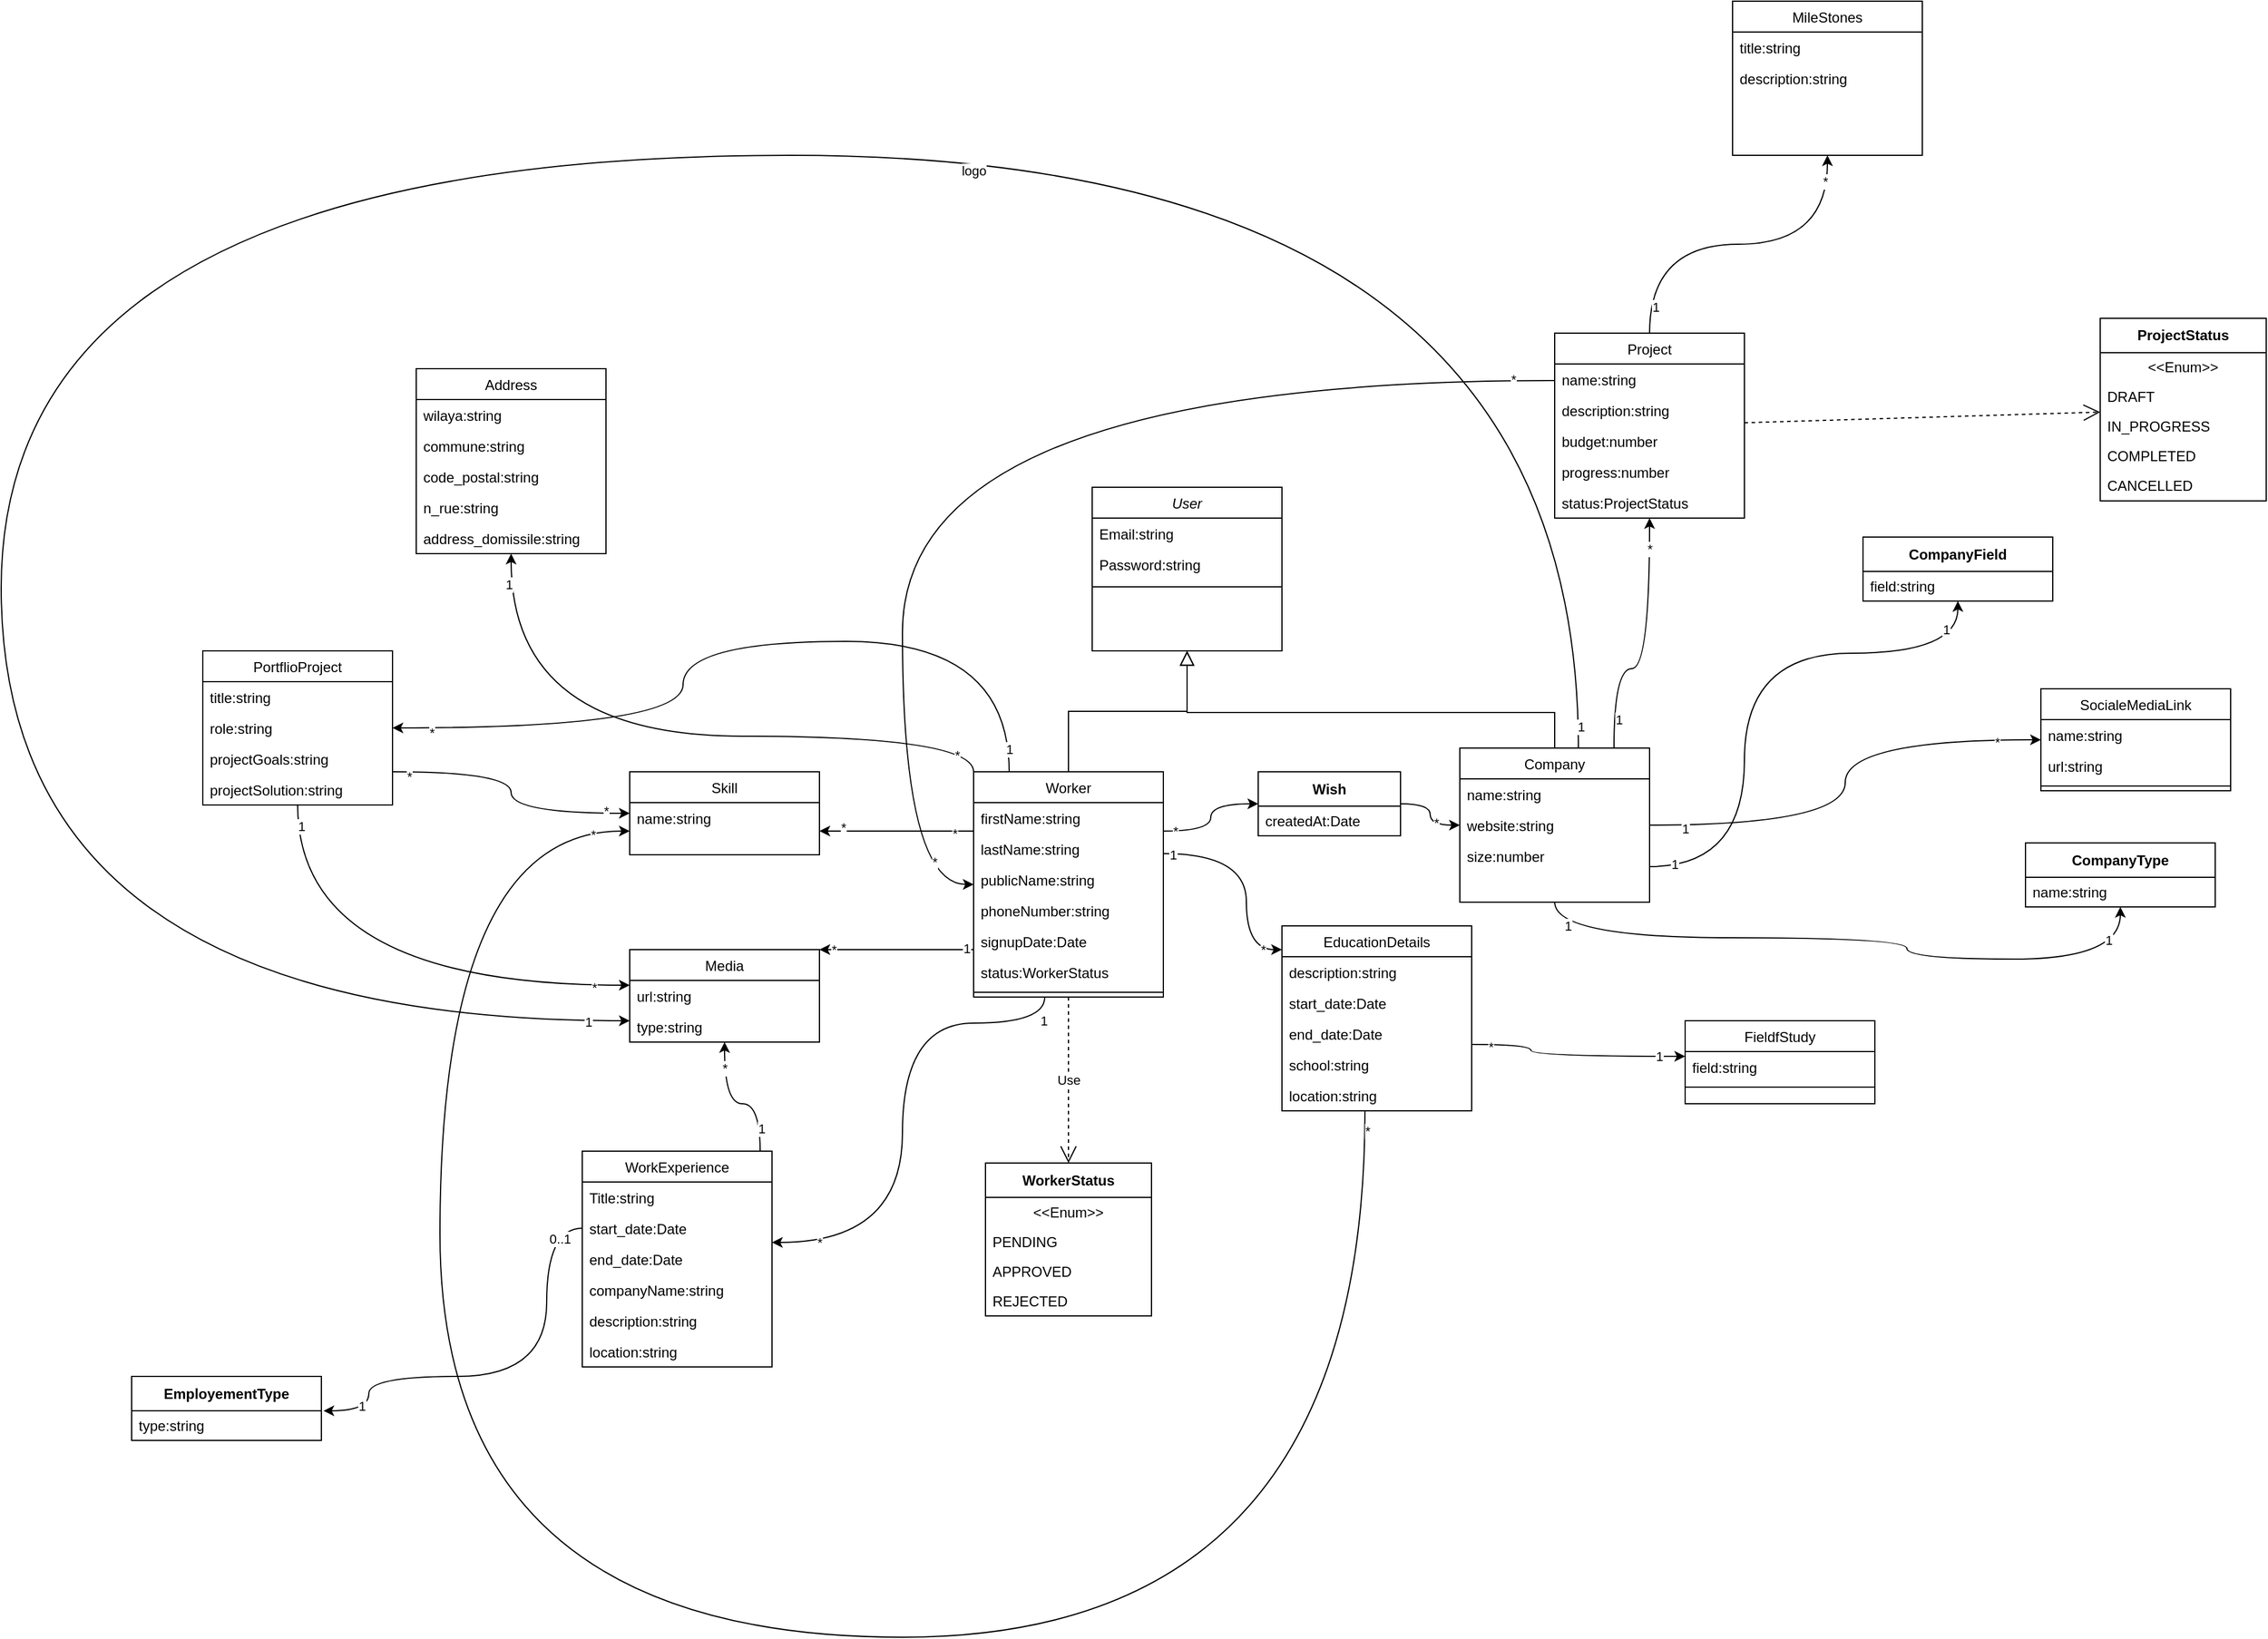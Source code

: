 <mxfile version="21.0.6" type="github">
  <diagram id="C5RBs43oDa-KdzZeNtuy" name="Page-1">
    <mxGraphModel dx="2261" dy="1870" grid="1" gridSize="10" guides="1" tooltips="1" connect="1" arrows="1" fold="1" page="1" pageScale="1" pageWidth="827" pageHeight="1169" math="0" shadow="0">
      <root>
        <mxCell id="WIyWlLk6GJQsqaUBKTNV-0" />
        <mxCell id="WIyWlLk6GJQsqaUBKTNV-1" parent="WIyWlLk6GJQsqaUBKTNV-0" />
        <mxCell id="zkfFHV4jXpPFQw0GAbJ--0" value="User" style="swimlane;fontStyle=2;align=center;verticalAlign=top;childLayout=stackLayout;horizontal=1;startSize=26;horizontalStack=0;resizeParent=1;resizeLast=0;collapsible=1;marginBottom=0;rounded=0;shadow=0;strokeWidth=1;" parent="WIyWlLk6GJQsqaUBKTNV-1" vertex="1">
          <mxGeometry x="220" y="120" width="160" height="138" as="geometry">
            <mxRectangle x="230" y="140" width="160" height="26" as="alternateBounds" />
          </mxGeometry>
        </mxCell>
        <mxCell id="zkfFHV4jXpPFQw0GAbJ--1" value="Email:string" style="text;align=left;verticalAlign=top;spacingLeft=4;spacingRight=4;overflow=hidden;rotatable=0;points=[[0,0.5],[1,0.5]];portConstraint=eastwest;" parent="zkfFHV4jXpPFQw0GAbJ--0" vertex="1">
          <mxGeometry y="26" width="160" height="26" as="geometry" />
        </mxCell>
        <mxCell id="zkfFHV4jXpPFQw0GAbJ--2" value="Password:string" style="text;align=left;verticalAlign=top;spacingLeft=4;spacingRight=4;overflow=hidden;rotatable=0;points=[[0,0.5],[1,0.5]];portConstraint=eastwest;rounded=0;shadow=0;html=0;" parent="zkfFHV4jXpPFQw0GAbJ--0" vertex="1">
          <mxGeometry y="52" width="160" height="28" as="geometry" />
        </mxCell>
        <mxCell id="zkfFHV4jXpPFQw0GAbJ--4" value="" style="line;html=1;strokeWidth=1;align=left;verticalAlign=middle;spacingTop=-1;spacingLeft=3;spacingRight=3;rotatable=0;labelPosition=right;points=[];portConstraint=eastwest;" parent="zkfFHV4jXpPFQw0GAbJ--0" vertex="1">
          <mxGeometry y="80" width="160" height="8" as="geometry" />
        </mxCell>
        <mxCell id="mFvIl6yQEKOknpsYrwRo-8" value="" style="edgeStyle=orthogonalEdgeStyle;rounded=0;orthogonalLoop=1;jettySize=auto;html=1;curved=1;" parent="WIyWlLk6GJQsqaUBKTNV-1" source="zkfFHV4jXpPFQw0GAbJ--6" target="mFvIl6yQEKOknpsYrwRo-10" edge="1">
          <mxGeometry relative="1" as="geometry">
            <mxPoint x="20" y="429" as="targetPoint" />
            <Array as="points">
              <mxPoint x="150" y="550" />
            </Array>
          </mxGeometry>
        </mxCell>
        <mxCell id="mFvIl6yQEKOknpsYrwRo-17" value="*" style="edgeLabel;html=1;align=center;verticalAlign=middle;resizable=0;points=[];" parent="mFvIl6yQEKOknpsYrwRo-8" vertex="1" connectable="0">
          <mxGeometry x="0.817" relative="1" as="geometry">
            <mxPoint as="offset" />
          </mxGeometry>
        </mxCell>
        <mxCell id="mFvIl6yQEKOknpsYrwRo-18" value="1" style="edgeLabel;html=1;align=center;verticalAlign=middle;resizable=0;points=[];" parent="mFvIl6yQEKOknpsYrwRo-8" vertex="1" connectable="0">
          <mxGeometry x="-0.911" y="-1" relative="1" as="geometry">
            <mxPoint as="offset" />
          </mxGeometry>
        </mxCell>
        <mxCell id="mFvIl6yQEKOknpsYrwRo-110" value="" style="edgeStyle=orthogonalEdgeStyle;rounded=0;orthogonalLoop=1;jettySize=auto;html=1;curved=1;" parent="WIyWlLk6GJQsqaUBKTNV-1" source="zkfFHV4jXpPFQw0GAbJ--6" target="mFvIl6yQEKOknpsYrwRo-88" edge="1">
          <mxGeometry relative="1" as="geometry">
            <mxPoint x="20" y="429.0" as="targetPoint" />
            <Array as="points">
              <mxPoint x="150" y="250" />
              <mxPoint x="-125" y="250" />
              <mxPoint x="-125" y="323" />
            </Array>
          </mxGeometry>
        </mxCell>
        <mxCell id="mFvIl6yQEKOknpsYrwRo-111" value="*" style="edgeLabel;html=1;align=center;verticalAlign=middle;resizable=0;points=[];" parent="mFvIl6yQEKOknpsYrwRo-110" vertex="1" connectable="0">
          <mxGeometry x="0.908" y="4" relative="1" as="geometry">
            <mxPoint as="offset" />
          </mxGeometry>
        </mxCell>
        <mxCell id="mFvIl6yQEKOknpsYrwRo-112" value="1" style="edgeLabel;html=1;align=center;verticalAlign=middle;resizable=0;points=[];" parent="mFvIl6yQEKOknpsYrwRo-110" vertex="1" connectable="0">
          <mxGeometry x="-0.946" relative="1" as="geometry">
            <mxPoint as="offset" />
          </mxGeometry>
        </mxCell>
        <mxCell id="mFvIl6yQEKOknpsYrwRo-204" style="edgeStyle=orthogonalEdgeStyle;rounded=0;orthogonalLoop=1;jettySize=auto;html=1;curved=1;" parent="WIyWlLk6GJQsqaUBKTNV-1" source="zkfFHV4jXpPFQw0GAbJ--6" target="mFvIl6yQEKOknpsYrwRo-202" edge="1">
          <mxGeometry relative="1" as="geometry">
            <Array as="points">
              <mxPoint x="320" y="410" />
              <mxPoint x="320" y="387" />
            </Array>
          </mxGeometry>
        </mxCell>
        <mxCell id="mFvIl6yQEKOknpsYrwRo-206" value="*" style="edgeLabel;html=1;align=center;verticalAlign=middle;resizable=0;points=[];" parent="mFvIl6yQEKOknpsYrwRo-204" vertex="1" connectable="0">
          <mxGeometry x="-0.812" relative="1" as="geometry">
            <mxPoint as="offset" />
          </mxGeometry>
        </mxCell>
        <mxCell id="zkfFHV4jXpPFQw0GAbJ--6" value="Worker" style="swimlane;fontStyle=0;align=center;verticalAlign=top;childLayout=stackLayout;horizontal=1;startSize=26;horizontalStack=0;resizeParent=1;resizeLast=0;collapsible=1;marginBottom=0;rounded=0;shadow=0;strokeWidth=1;" parent="WIyWlLk6GJQsqaUBKTNV-1" vertex="1">
          <mxGeometry x="120" y="360" width="160" height="190" as="geometry">
            <mxRectangle x="130" y="380" width="160" height="26" as="alternateBounds" />
          </mxGeometry>
        </mxCell>
        <mxCell id="zkfFHV4jXpPFQw0GAbJ--7" value="firstName:string" style="text;align=left;verticalAlign=top;spacingLeft=4;spacingRight=4;overflow=hidden;rotatable=0;points=[[0,0.5],[1,0.5]];portConstraint=eastwest;" parent="zkfFHV4jXpPFQw0GAbJ--6" vertex="1">
          <mxGeometry y="26" width="160" height="26" as="geometry" />
        </mxCell>
        <mxCell id="zkfFHV4jXpPFQw0GAbJ--8" value="lastName:string" style="text;align=left;verticalAlign=top;spacingLeft=4;spacingRight=4;overflow=hidden;rotatable=0;points=[[0,0.5],[1,0.5]];portConstraint=eastwest;rounded=0;shadow=0;html=0;" parent="zkfFHV4jXpPFQw0GAbJ--6" vertex="1">
          <mxGeometry y="52" width="160" height="26" as="geometry" />
        </mxCell>
        <mxCell id="mFvIl6yQEKOknpsYrwRo-148" value="publicName:string" style="text;align=left;verticalAlign=top;spacingLeft=4;spacingRight=4;overflow=hidden;rotatable=0;points=[[0,0.5],[1,0.5]];portConstraint=eastwest;rounded=0;shadow=0;html=0;" parent="zkfFHV4jXpPFQw0GAbJ--6" vertex="1">
          <mxGeometry y="78" width="160" height="26" as="geometry" />
        </mxCell>
        <mxCell id="mFvIl6yQEKOknpsYrwRo-147" value="phoneNumber:string" style="text;align=left;verticalAlign=top;spacingLeft=4;spacingRight=4;overflow=hidden;rotatable=0;points=[[0,0.5],[1,0.5]];portConstraint=eastwest;rounded=0;shadow=0;html=0;" parent="zkfFHV4jXpPFQw0GAbJ--6" vertex="1">
          <mxGeometry y="104" width="160" height="26" as="geometry" />
        </mxCell>
        <mxCell id="mFvIl6yQEKOknpsYrwRo-87" value="signupDate:Date" style="text;align=left;verticalAlign=top;spacingLeft=4;spacingRight=4;overflow=hidden;rotatable=0;points=[[0,0.5],[1,0.5]];portConstraint=eastwest;rounded=0;shadow=0;html=0;" parent="zkfFHV4jXpPFQw0GAbJ--6" vertex="1">
          <mxGeometry y="130" width="160" height="26" as="geometry" />
        </mxCell>
        <mxCell id="mFvIl6yQEKOknpsYrwRo-19" value="status:WorkerStatus" style="text;align=left;verticalAlign=top;spacingLeft=4;spacingRight=4;overflow=hidden;rotatable=0;points=[[0,0.5],[1,0.5]];portConstraint=eastwest;rounded=0;shadow=0;html=0;" parent="zkfFHV4jXpPFQw0GAbJ--6" vertex="1">
          <mxGeometry y="156" width="160" height="26" as="geometry" />
        </mxCell>
        <mxCell id="zkfFHV4jXpPFQw0GAbJ--9" value="" style="line;html=1;strokeWidth=1;align=left;verticalAlign=middle;spacingTop=-1;spacingLeft=3;spacingRight=3;rotatable=0;labelPosition=right;points=[];portConstraint=eastwest;" parent="zkfFHV4jXpPFQw0GAbJ--6" vertex="1">
          <mxGeometry y="182" width="160" height="8" as="geometry" />
        </mxCell>
        <mxCell id="zkfFHV4jXpPFQw0GAbJ--12" value="" style="endArrow=block;endSize=10;endFill=0;shadow=0;strokeWidth=1;rounded=0;edgeStyle=elbowEdgeStyle;elbow=vertical;" parent="WIyWlLk6GJQsqaUBKTNV-1" source="zkfFHV4jXpPFQw0GAbJ--6" target="zkfFHV4jXpPFQw0GAbJ--0" edge="1">
          <mxGeometry width="160" relative="1" as="geometry">
            <mxPoint x="200" y="203" as="sourcePoint" />
            <mxPoint x="200" y="203" as="targetPoint" />
          </mxGeometry>
        </mxCell>
        <mxCell id="mFvIl6yQEKOknpsYrwRo-155" value="" style="edgeStyle=orthogonalEdgeStyle;rounded=0;orthogonalLoop=1;jettySize=auto;html=1;curved=1;" parent="WIyWlLk6GJQsqaUBKTNV-1" source="zkfFHV4jXpPFQw0GAbJ--13" target="mFvIl6yQEKOknpsYrwRo-150" edge="1">
          <mxGeometry relative="1" as="geometry">
            <mxPoint x="810" y="393" as="targetPoint" />
          </mxGeometry>
        </mxCell>
        <mxCell id="mFvIl6yQEKOknpsYrwRo-156" value="*" style="edgeLabel;html=1;align=center;verticalAlign=middle;resizable=0;points=[];" parent="mFvIl6yQEKOknpsYrwRo-155" vertex="1" connectable="0">
          <mxGeometry x="0.817" y="-2" relative="1" as="geometry">
            <mxPoint as="offset" />
          </mxGeometry>
        </mxCell>
        <mxCell id="mFvIl6yQEKOknpsYrwRo-157" value="1" style="edgeLabel;html=1;align=center;verticalAlign=middle;resizable=0;points=[];" parent="mFvIl6yQEKOknpsYrwRo-155" vertex="1" connectable="0">
          <mxGeometry x="-0.85" y="-3" relative="1" as="geometry">
            <mxPoint as="offset" />
          </mxGeometry>
        </mxCell>
        <mxCell id="mFvIl6yQEKOknpsYrwRo-162" value="" style="edgeStyle=orthogonalEdgeStyle;rounded=0;orthogonalLoop=1;jettySize=auto;html=1;curved=1;" parent="WIyWlLk6GJQsqaUBKTNV-1" source="zkfFHV4jXpPFQw0GAbJ--13" target="mFvIl6yQEKOknpsYrwRo-158" edge="1">
          <mxGeometry relative="1" as="geometry">
            <mxPoint x="610" y="257" as="targetPoint" />
            <Array as="points">
              <mxPoint x="660" y="273" />
              <mxPoint x="690" y="273" />
            </Array>
          </mxGeometry>
        </mxCell>
        <mxCell id="mFvIl6yQEKOknpsYrwRo-163" value="*" style="edgeLabel;html=1;align=center;verticalAlign=middle;resizable=0;points=[];" parent="mFvIl6yQEKOknpsYrwRo-162" vertex="1" connectable="0">
          <mxGeometry x="0.772" relative="1" as="geometry">
            <mxPoint as="offset" />
          </mxGeometry>
        </mxCell>
        <mxCell id="mFvIl6yQEKOknpsYrwRo-164" value="1" style="edgeLabel;html=1;align=center;verticalAlign=middle;resizable=0;points=[];" parent="mFvIl6yQEKOknpsYrwRo-162" vertex="1" connectable="0">
          <mxGeometry x="-0.783" y="-4" relative="1" as="geometry">
            <mxPoint as="offset" />
          </mxGeometry>
        </mxCell>
        <mxCell id="zkfFHV4jXpPFQw0GAbJ--13" value="Company" style="swimlane;fontStyle=0;align=center;verticalAlign=top;childLayout=stackLayout;horizontal=1;startSize=26;horizontalStack=0;resizeParent=1;resizeLast=0;collapsible=1;marginBottom=0;rounded=0;shadow=0;strokeWidth=1;" parent="WIyWlLk6GJQsqaUBKTNV-1" vertex="1">
          <mxGeometry x="530" y="340" width="160" height="130" as="geometry">
            <mxRectangle x="340" y="380" width="170" height="26" as="alternateBounds" />
          </mxGeometry>
        </mxCell>
        <mxCell id="zkfFHV4jXpPFQw0GAbJ--14" value="name:string" style="text;align=left;verticalAlign=top;spacingLeft=4;spacingRight=4;overflow=hidden;rotatable=0;points=[[0,0.5],[1,0.5]];portConstraint=eastwest;" parent="zkfFHV4jXpPFQw0GAbJ--13" vertex="1">
          <mxGeometry y="26" width="160" height="26" as="geometry" />
        </mxCell>
        <mxCell id="mFvIl6yQEKOknpsYrwRo-149" value="website:string" style="text;align=left;verticalAlign=top;spacingLeft=4;spacingRight=4;overflow=hidden;rotatable=0;points=[[0,0.5],[1,0.5]];portConstraint=eastwest;" parent="zkfFHV4jXpPFQw0GAbJ--13" vertex="1">
          <mxGeometry y="52" width="160" height="26" as="geometry" />
        </mxCell>
        <mxCell id="mFvIl6yQEKOknpsYrwRo-165" value="size:number" style="text;align=left;verticalAlign=top;spacingLeft=4;spacingRight=4;overflow=hidden;rotatable=0;points=[[0,0.5],[1,0.5]];portConstraint=eastwest;" parent="zkfFHV4jXpPFQw0GAbJ--13" vertex="1">
          <mxGeometry y="78" width="160" height="26" as="geometry" />
        </mxCell>
        <mxCell id="zkfFHV4jXpPFQw0GAbJ--16" value="" style="endArrow=block;endSize=10;endFill=0;shadow=0;strokeWidth=1;rounded=0;edgeStyle=elbowEdgeStyle;elbow=vertical;" parent="WIyWlLk6GJQsqaUBKTNV-1" source="zkfFHV4jXpPFQw0GAbJ--13" target="zkfFHV4jXpPFQw0GAbJ--0" edge="1">
          <mxGeometry width="160" relative="1" as="geometry">
            <mxPoint x="210" y="373" as="sourcePoint" />
            <mxPoint x="310" y="271" as="targetPoint" />
            <Array as="points">
              <mxPoint x="450" y="310" />
            </Array>
          </mxGeometry>
        </mxCell>
        <mxCell id="mFvIl6yQEKOknpsYrwRo-1" value="Skill" style="swimlane;fontStyle=0;align=center;verticalAlign=top;childLayout=stackLayout;horizontal=1;startSize=26;horizontalStack=0;resizeParent=1;resizeLast=0;collapsible=1;marginBottom=0;rounded=0;shadow=0;strokeWidth=1;" parent="WIyWlLk6GJQsqaUBKTNV-1" vertex="1">
          <mxGeometry x="-170" y="360" width="160" height="70" as="geometry">
            <mxRectangle x="130" y="380" width="160" height="26" as="alternateBounds" />
          </mxGeometry>
        </mxCell>
        <mxCell id="mFvIl6yQEKOknpsYrwRo-2" value="name:string" style="text;align=left;verticalAlign=top;spacingLeft=4;spacingRight=4;overflow=hidden;rotatable=0;points=[[0,0.5],[1,0.5]];portConstraint=eastwest;" parent="mFvIl6yQEKOknpsYrwRo-1" vertex="1">
          <mxGeometry y="26" width="160" height="26" as="geometry" />
        </mxCell>
        <mxCell id="mFvIl6yQEKOknpsYrwRo-10" value="Media" style="swimlane;fontStyle=0;align=center;verticalAlign=top;childLayout=stackLayout;horizontal=1;startSize=26;horizontalStack=0;resizeParent=1;resizeLast=0;collapsible=1;marginBottom=0;rounded=0;shadow=0;strokeWidth=1;" parent="WIyWlLk6GJQsqaUBKTNV-1" vertex="1">
          <mxGeometry x="-170" y="510" width="160" height="78" as="geometry">
            <mxRectangle x="130" y="380" width="160" height="26" as="alternateBounds" />
          </mxGeometry>
        </mxCell>
        <mxCell id="mFvIl6yQEKOknpsYrwRo-11" value="url:string" style="text;align=left;verticalAlign=top;spacingLeft=4;spacingRight=4;overflow=hidden;rotatable=0;points=[[0,0.5],[1,0.5]];portConstraint=eastwest;" parent="mFvIl6yQEKOknpsYrwRo-10" vertex="1">
          <mxGeometry y="26" width="160" height="26" as="geometry" />
        </mxCell>
        <mxCell id="mFvIl6yQEKOknpsYrwRo-13" value="type:string" style="text;align=left;verticalAlign=top;spacingLeft=4;spacingRight=4;overflow=hidden;rotatable=0;points=[[0,0.5],[1,0.5]];portConstraint=eastwest;" parent="mFvIl6yQEKOknpsYrwRo-10" vertex="1">
          <mxGeometry y="52" width="160" height="26" as="geometry" />
        </mxCell>
        <mxCell id="mFvIl6yQEKOknpsYrwRo-14" value="" style="edgeStyle=orthogonalEdgeStyle;rounded=0;orthogonalLoop=1;jettySize=auto;html=1;curved=1;" parent="WIyWlLk6GJQsqaUBKTNV-1" source="zkfFHV4jXpPFQw0GAbJ--6" target="mFvIl6yQEKOknpsYrwRo-1" edge="1">
          <mxGeometry relative="1" as="geometry">
            <mxPoint x="130" y="298" as="sourcePoint" />
            <mxPoint x="-80" y="350" as="targetPoint" />
            <Array as="points">
              <mxPoint x="80" y="410" />
              <mxPoint x="80" y="410" />
            </Array>
          </mxGeometry>
        </mxCell>
        <mxCell id="mFvIl6yQEKOknpsYrwRo-15" value="*" style="edgeLabel;html=1;align=center;verticalAlign=middle;resizable=0;points=[];" parent="mFvIl6yQEKOknpsYrwRo-14" vertex="1" connectable="0">
          <mxGeometry x="0.692" y="-3" relative="1" as="geometry">
            <mxPoint as="offset" />
          </mxGeometry>
        </mxCell>
        <mxCell id="mFvIl6yQEKOknpsYrwRo-16" value="*" style="edgeLabel;html=1;align=center;verticalAlign=middle;resizable=0;points=[];" parent="mFvIl6yQEKOknpsYrwRo-14" vertex="1" connectable="0">
          <mxGeometry x="-0.754" y="2" relative="1" as="geometry">
            <mxPoint as="offset" />
          </mxGeometry>
        </mxCell>
        <mxCell id="mFvIl6yQEKOknpsYrwRo-20" value="WorkerStatus" style="swimlane;fontStyle=1;align=center;verticalAlign=middle;childLayout=stackLayout;horizontal=1;startSize=29;horizontalStack=0;resizeParent=1;resizeParentMax=0;resizeLast=0;collapsible=0;marginBottom=0;html=1;whiteSpace=wrap;" parent="WIyWlLk6GJQsqaUBKTNV-1" vertex="1">
          <mxGeometry x="130" y="690" width="140" height="129" as="geometry" />
        </mxCell>
        <mxCell id="mFvIl6yQEKOknpsYrwRo-21" value="&amp;lt;&amp;lt;Enum&amp;gt;&amp;gt;" style="text;html=1;strokeColor=none;fillColor=none;align=center;verticalAlign=middle;spacingLeft=4;spacingRight=4;overflow=hidden;rotatable=0;points=[[0,0.5],[1,0.5]];portConstraint=eastwest;whiteSpace=wrap;" parent="mFvIl6yQEKOknpsYrwRo-20" vertex="1">
          <mxGeometry y="29" width="140" height="25" as="geometry" />
        </mxCell>
        <mxCell id="mFvIl6yQEKOknpsYrwRo-22" value="PENDING" style="text;html=1;strokeColor=none;fillColor=none;align=left;verticalAlign=middle;spacingLeft=4;spacingRight=4;overflow=hidden;rotatable=0;points=[[0,0.5],[1,0.5]];portConstraint=eastwest;whiteSpace=wrap;" parent="mFvIl6yQEKOknpsYrwRo-20" vertex="1">
          <mxGeometry y="54" width="140" height="25" as="geometry" />
        </mxCell>
        <mxCell id="mFvIl6yQEKOknpsYrwRo-23" value="APPROVED" style="text;html=1;strokeColor=none;fillColor=none;align=left;verticalAlign=middle;spacingLeft=4;spacingRight=4;overflow=hidden;rotatable=0;points=[[0,0.5],[1,0.5]];portConstraint=eastwest;whiteSpace=wrap;" parent="mFvIl6yQEKOknpsYrwRo-20" vertex="1">
          <mxGeometry y="79" width="140" height="25" as="geometry" />
        </mxCell>
        <mxCell id="mFvIl6yQEKOknpsYrwRo-24" value="REJECTED" style="text;html=1;strokeColor=none;fillColor=none;align=left;verticalAlign=middle;spacingLeft=4;spacingRight=4;overflow=hidden;rotatable=0;points=[[0,0.5],[1,0.5]];portConstraint=eastwest;whiteSpace=wrap;" parent="mFvIl6yQEKOknpsYrwRo-20" vertex="1">
          <mxGeometry y="104" width="140" height="25" as="geometry" />
        </mxCell>
        <mxCell id="mFvIl6yQEKOknpsYrwRo-25" value="Use" style="endArrow=open;endSize=12;dashed=1;html=1;rounded=0;" parent="WIyWlLk6GJQsqaUBKTNV-1" source="zkfFHV4jXpPFQw0GAbJ--6" target="mFvIl6yQEKOknpsYrwRo-20" edge="1">
          <mxGeometry width="160" relative="1" as="geometry">
            <mxPoint x="450" y="550" as="sourcePoint" />
            <mxPoint x="610" y="550" as="targetPoint" />
          </mxGeometry>
        </mxCell>
        <mxCell id="mFvIl6yQEKOknpsYrwRo-34" value="" style="edgeStyle=orthogonalEdgeStyle;rounded=0;orthogonalLoop=1;jettySize=auto;html=1;curved=1;" parent="WIyWlLk6GJQsqaUBKTNV-1" source="mFvIl6yQEKOknpsYrwRo-26" target="mFvIl6yQEKOknpsYrwRo-31" edge="1">
          <mxGeometry relative="1" as="geometry">
            <Array as="points">
              <mxPoint x="590" y="590" />
              <mxPoint x="590" y="600" />
            </Array>
          </mxGeometry>
        </mxCell>
        <mxCell id="mFvIl6yQEKOknpsYrwRo-35" value="1" style="edgeLabel;html=1;align=center;verticalAlign=middle;resizable=0;points=[];" parent="mFvIl6yQEKOknpsYrwRo-34" vertex="1" connectable="0">
          <mxGeometry x="0.765" relative="1" as="geometry">
            <mxPoint as="offset" />
          </mxGeometry>
        </mxCell>
        <mxCell id="mFvIl6yQEKOknpsYrwRo-36" value="*" style="edgeLabel;html=1;align=center;verticalAlign=middle;resizable=0;points=[];" parent="mFvIl6yQEKOknpsYrwRo-34" vertex="1" connectable="0">
          <mxGeometry x="-0.838" y="-2" relative="1" as="geometry">
            <mxPoint as="offset" />
          </mxGeometry>
        </mxCell>
        <mxCell id="mFvIl6yQEKOknpsYrwRo-26" value="EducationDetails" style="swimlane;fontStyle=0;align=center;verticalAlign=top;childLayout=stackLayout;horizontal=1;startSize=26;horizontalStack=0;resizeParent=1;resizeLast=0;collapsible=1;marginBottom=0;rounded=0;shadow=0;strokeWidth=1;" parent="WIyWlLk6GJQsqaUBKTNV-1" vertex="1">
          <mxGeometry x="380" y="490" width="160" height="156" as="geometry">
            <mxRectangle x="130" y="380" width="160" height="26" as="alternateBounds" />
          </mxGeometry>
        </mxCell>
        <mxCell id="mFvIl6yQEKOknpsYrwRo-27" value="description:string" style="text;align=left;verticalAlign=top;spacingLeft=4;spacingRight=4;overflow=hidden;rotatable=0;points=[[0,0.5],[1,0.5]];portConstraint=eastwest;" parent="mFvIl6yQEKOknpsYrwRo-26" vertex="1">
          <mxGeometry y="26" width="160" height="26" as="geometry" />
        </mxCell>
        <mxCell id="mFvIl6yQEKOknpsYrwRo-28" value="start_date:Date" style="text;align=left;verticalAlign=top;spacingLeft=4;spacingRight=4;overflow=hidden;rotatable=0;points=[[0,0.5],[1,0.5]];portConstraint=eastwest;" parent="mFvIl6yQEKOknpsYrwRo-26" vertex="1">
          <mxGeometry y="52" width="160" height="26" as="geometry" />
        </mxCell>
        <mxCell id="mFvIl6yQEKOknpsYrwRo-29" value="end_date:Date" style="text;align=left;verticalAlign=top;spacingLeft=4;spacingRight=4;overflow=hidden;rotatable=0;points=[[0,0.5],[1,0.5]];portConstraint=eastwest;" parent="mFvIl6yQEKOknpsYrwRo-26" vertex="1">
          <mxGeometry y="78" width="160" height="26" as="geometry" />
        </mxCell>
        <mxCell id="mFvIl6yQEKOknpsYrwRo-30" value="school:string" style="text;align=left;verticalAlign=top;spacingLeft=4;spacingRight=4;overflow=hidden;rotatable=0;points=[[0,0.5],[1,0.5]];portConstraint=eastwest;" parent="mFvIl6yQEKOknpsYrwRo-26" vertex="1">
          <mxGeometry y="104" width="160" height="26" as="geometry" />
        </mxCell>
        <mxCell id="mFvIl6yQEKOknpsYrwRo-122" value="location:string" style="text;align=left;verticalAlign=top;spacingLeft=4;spacingRight=4;overflow=hidden;rotatable=0;points=[[0,0.5],[1,0.5]];portConstraint=eastwest;" parent="mFvIl6yQEKOknpsYrwRo-26" vertex="1">
          <mxGeometry y="130" width="160" height="26" as="geometry" />
        </mxCell>
        <mxCell id="mFvIl6yQEKOknpsYrwRo-31" value="FieldfStudy" style="swimlane;fontStyle=0;align=center;verticalAlign=top;childLayout=stackLayout;horizontal=1;startSize=26;horizontalStack=0;resizeParent=1;resizeLast=0;collapsible=1;marginBottom=0;rounded=0;shadow=0;strokeWidth=1;" parent="WIyWlLk6GJQsqaUBKTNV-1" vertex="1">
          <mxGeometry x="720" y="570" width="160" height="70" as="geometry">
            <mxRectangle x="340" y="380" width="170" height="26" as="alternateBounds" />
          </mxGeometry>
        </mxCell>
        <mxCell id="mFvIl6yQEKOknpsYrwRo-32" value="field:string" style="text;align=left;verticalAlign=top;spacingLeft=4;spacingRight=4;overflow=hidden;rotatable=0;points=[[0,0.5],[1,0.5]];portConstraint=eastwest;" parent="mFvIl6yQEKOknpsYrwRo-31" vertex="1">
          <mxGeometry y="26" width="160" height="26" as="geometry" />
        </mxCell>
        <mxCell id="mFvIl6yQEKOknpsYrwRo-33" value="" style="line;html=1;strokeWidth=1;align=left;verticalAlign=middle;spacingTop=-1;spacingLeft=3;spacingRight=3;rotatable=0;labelPosition=right;points=[];portConstraint=eastwest;" parent="mFvIl6yQEKOknpsYrwRo-31" vertex="1">
          <mxGeometry y="52" width="160" height="8" as="geometry" />
        </mxCell>
        <mxCell id="mFvIl6yQEKOknpsYrwRo-37" value="" style="edgeStyle=orthogonalEdgeStyle;rounded=0;orthogonalLoop=1;jettySize=auto;html=1;curved=1;" parent="WIyWlLk6GJQsqaUBKTNV-1" source="zkfFHV4jXpPFQw0GAbJ--6" target="mFvIl6yQEKOknpsYrwRo-26" edge="1">
          <mxGeometry relative="1" as="geometry">
            <mxPoint x="360" y="458" as="sourcePoint" />
            <mxPoint x="200" y="510" as="targetPoint" />
            <Array as="points">
              <mxPoint x="350" y="429" />
              <mxPoint x="350" y="510" />
            </Array>
          </mxGeometry>
        </mxCell>
        <mxCell id="mFvIl6yQEKOknpsYrwRo-38" value="*" style="edgeLabel;html=1;align=center;verticalAlign=middle;resizable=0;points=[];" parent="mFvIl6yQEKOknpsYrwRo-37" vertex="1" connectable="0">
          <mxGeometry x="0.817" relative="1" as="geometry">
            <mxPoint as="offset" />
          </mxGeometry>
        </mxCell>
        <mxCell id="mFvIl6yQEKOknpsYrwRo-39" value="1" style="edgeLabel;html=1;align=center;verticalAlign=middle;resizable=0;points=[];" parent="mFvIl6yQEKOknpsYrwRo-37" vertex="1" connectable="0">
          <mxGeometry x="-0.911" y="-1" relative="1" as="geometry">
            <mxPoint as="offset" />
          </mxGeometry>
        </mxCell>
        <mxCell id="mFvIl6yQEKOknpsYrwRo-40" value="" style="edgeStyle=orthogonalEdgeStyle;rounded=0;orthogonalLoop=1;jettySize=auto;html=1;curved=1;" parent="WIyWlLk6GJQsqaUBKTNV-1" source="mFvIl6yQEKOknpsYrwRo-26" target="mFvIl6yQEKOknpsYrwRo-1" edge="1">
          <mxGeometry relative="1" as="geometry">
            <mxPoint x="340" y="716" as="sourcePoint" />
            <mxPoint x="440" y="680" as="targetPoint" />
            <Array as="points">
              <mxPoint x="450" y="1090" />
              <mxPoint x="-330" y="1090" />
              <mxPoint x="-330" y="410" />
            </Array>
          </mxGeometry>
        </mxCell>
        <mxCell id="mFvIl6yQEKOknpsYrwRo-43" value="*" style="edgeLabel;html=1;align=center;verticalAlign=middle;resizable=0;points=[];" parent="mFvIl6yQEKOknpsYrwRo-40" vertex="1" connectable="0">
          <mxGeometry x="0.97" y="-3" relative="1" as="geometry">
            <mxPoint as="offset" />
          </mxGeometry>
        </mxCell>
        <mxCell id="mFvIl6yQEKOknpsYrwRo-44" value="*" style="edgeLabel;html=1;align=center;verticalAlign=middle;resizable=0;points=[];" parent="mFvIl6yQEKOknpsYrwRo-40" vertex="1" connectable="0">
          <mxGeometry x="-0.984" y="2" relative="1" as="geometry">
            <mxPoint as="offset" />
          </mxGeometry>
        </mxCell>
        <mxCell id="mFvIl6yQEKOknpsYrwRo-47" value="WorkExperience" style="swimlane;fontStyle=0;align=center;verticalAlign=top;childLayout=stackLayout;horizontal=1;startSize=26;horizontalStack=0;resizeParent=1;resizeLast=0;collapsible=1;marginBottom=0;rounded=0;shadow=0;strokeWidth=1;" parent="WIyWlLk6GJQsqaUBKTNV-1" vertex="1">
          <mxGeometry x="-210" y="680" width="160" height="182" as="geometry">
            <mxRectangle x="130" y="380" width="160" height="26" as="alternateBounds" />
          </mxGeometry>
        </mxCell>
        <mxCell id="mFvIl6yQEKOknpsYrwRo-48" value="Title:string" style="text;align=left;verticalAlign=top;spacingLeft=4;spacingRight=4;overflow=hidden;rotatable=0;points=[[0,0.5],[1,0.5]];portConstraint=eastwest;" parent="mFvIl6yQEKOknpsYrwRo-47" vertex="1">
          <mxGeometry y="26" width="160" height="26" as="geometry" />
        </mxCell>
        <mxCell id="mFvIl6yQEKOknpsYrwRo-49" value="start_date:Date" style="text;align=left;verticalAlign=top;spacingLeft=4;spacingRight=4;overflow=hidden;rotatable=0;points=[[0,0.5],[1,0.5]];portConstraint=eastwest;" parent="mFvIl6yQEKOknpsYrwRo-47" vertex="1">
          <mxGeometry y="52" width="160" height="26" as="geometry" />
        </mxCell>
        <mxCell id="mFvIl6yQEKOknpsYrwRo-50" value="end_date:Date" style="text;align=left;verticalAlign=top;spacingLeft=4;spacingRight=4;overflow=hidden;rotatable=0;points=[[0,0.5],[1,0.5]];portConstraint=eastwest;" parent="mFvIl6yQEKOknpsYrwRo-47" vertex="1">
          <mxGeometry y="78" width="160" height="26" as="geometry" />
        </mxCell>
        <mxCell id="mFvIl6yQEKOknpsYrwRo-51" value="companyName:string" style="text;align=left;verticalAlign=top;spacingLeft=4;spacingRight=4;overflow=hidden;rotatable=0;points=[[0,0.5],[1,0.5]];portConstraint=eastwest;" parent="mFvIl6yQEKOknpsYrwRo-47" vertex="1">
          <mxGeometry y="104" width="160" height="26" as="geometry" />
        </mxCell>
        <mxCell id="mFvIl6yQEKOknpsYrwRo-77" value="description:string" style="text;align=left;verticalAlign=top;spacingLeft=4;spacingRight=4;overflow=hidden;rotatable=0;points=[[0,0.5],[1,0.5]];portConstraint=eastwest;" parent="mFvIl6yQEKOknpsYrwRo-47" vertex="1">
          <mxGeometry y="130" width="160" height="26" as="geometry" />
        </mxCell>
        <mxCell id="mFvIl6yQEKOknpsYrwRo-121" value="location:string" style="text;align=left;verticalAlign=top;spacingLeft=4;spacingRight=4;overflow=hidden;rotatable=0;points=[[0,0.5],[1,0.5]];portConstraint=eastwest;" parent="mFvIl6yQEKOknpsYrwRo-47" vertex="1">
          <mxGeometry y="156" width="160" height="26" as="geometry" />
        </mxCell>
        <mxCell id="mFvIl6yQEKOknpsYrwRo-52" value="" style="edgeStyle=orthogonalEdgeStyle;rounded=0;orthogonalLoop=1;jettySize=auto;html=1;curved=1;" parent="WIyWlLk6GJQsqaUBKTNV-1" source="zkfFHV4jXpPFQw0GAbJ--6" edge="1">
          <mxGeometry relative="1" as="geometry">
            <mxPoint x="160" y="520" as="sourcePoint" />
            <mxPoint x="-50" y="757" as="targetPoint" />
            <Array as="points">
              <mxPoint x="180" y="572" />
              <mxPoint x="60" y="572" />
              <mxPoint x="60" y="757" />
            </Array>
          </mxGeometry>
        </mxCell>
        <mxCell id="mFvIl6yQEKOknpsYrwRo-53" value="*" style="edgeLabel;html=1;align=center;verticalAlign=middle;resizable=0;points=[];" parent="mFvIl6yQEKOknpsYrwRo-52" vertex="1" connectable="0">
          <mxGeometry x="0.817" relative="1" as="geometry">
            <mxPoint as="offset" />
          </mxGeometry>
        </mxCell>
        <mxCell id="mFvIl6yQEKOknpsYrwRo-54" value="1" style="edgeLabel;html=1;align=center;verticalAlign=middle;resizable=0;points=[];" parent="mFvIl6yQEKOknpsYrwRo-52" vertex="1" connectable="0">
          <mxGeometry x="-0.911" y="-1" relative="1" as="geometry">
            <mxPoint as="offset" />
          </mxGeometry>
        </mxCell>
        <mxCell id="mFvIl6yQEKOknpsYrwRo-55" value="EmployementType" style="swimlane;fontStyle=1;align=center;verticalAlign=middle;childLayout=stackLayout;horizontal=1;startSize=29;horizontalStack=0;resizeParent=1;resizeParentMax=0;resizeLast=0;collapsible=0;marginBottom=0;html=1;whiteSpace=wrap;" parent="WIyWlLk6GJQsqaUBKTNV-1" vertex="1">
          <mxGeometry x="-590" y="870" width="160" height="54" as="geometry" />
        </mxCell>
        <mxCell id="mFvIl6yQEKOknpsYrwRo-57" value="type:string" style="text;html=1;strokeColor=none;fillColor=none;align=left;verticalAlign=middle;spacingLeft=4;spacingRight=4;overflow=hidden;rotatable=0;points=[[0,0.5],[1,0.5]];portConstraint=eastwest;whiteSpace=wrap;" parent="mFvIl6yQEKOknpsYrwRo-55" vertex="1">
          <mxGeometry y="29" width="160" height="25" as="geometry" />
        </mxCell>
        <mxCell id="mFvIl6yQEKOknpsYrwRo-63" value="" style="edgeStyle=orthogonalEdgeStyle;rounded=0;orthogonalLoop=1;jettySize=auto;html=1;curved=1;entryX=1.011;entryY=0.001;entryDx=0;entryDy=0;entryPerimeter=0;" parent="WIyWlLk6GJQsqaUBKTNV-1" source="mFvIl6yQEKOknpsYrwRo-47" target="mFvIl6yQEKOknpsYrwRo-57" edge="1">
          <mxGeometry relative="1" as="geometry">
            <mxPoint x="-240" y="880" as="sourcePoint" />
            <mxPoint x="-400" y="932" as="targetPoint" />
            <Array as="points">
              <mxPoint x="-240" y="745" />
              <mxPoint x="-240" y="870" />
              <mxPoint x="-390" y="870" />
              <mxPoint x="-390" y="899" />
            </Array>
          </mxGeometry>
        </mxCell>
        <mxCell id="mFvIl6yQEKOknpsYrwRo-68" value="0..1" style="edgeLabel;html=1;align=center;verticalAlign=middle;resizable=0;points=[];" parent="mFvIl6yQEKOknpsYrwRo-63" vertex="1" connectable="0">
          <mxGeometry x="-0.894" y="9" relative="1" as="geometry">
            <mxPoint as="offset" />
          </mxGeometry>
        </mxCell>
        <mxCell id="mFvIl6yQEKOknpsYrwRo-73" value="1" style="edgeLabel;html=1;align=center;verticalAlign=middle;resizable=0;points=[];" parent="mFvIl6yQEKOknpsYrwRo-63" vertex="1" connectable="0">
          <mxGeometry x="0.828" y="-4" relative="1" as="geometry">
            <mxPoint as="offset" />
          </mxGeometry>
        </mxCell>
        <mxCell id="mFvIl6yQEKOknpsYrwRo-74" value="" style="edgeStyle=orthogonalEdgeStyle;rounded=0;orthogonalLoop=1;jettySize=auto;html=1;curved=1;" parent="WIyWlLk6GJQsqaUBKTNV-1" source="mFvIl6yQEKOknpsYrwRo-47" target="mFvIl6yQEKOknpsYrwRo-10" edge="1">
          <mxGeometry relative="1" as="geometry">
            <mxPoint x="-60" y="588" as="sourcePoint" />
            <mxPoint x="-220" y="640" as="targetPoint" />
            <Array as="points">
              <mxPoint x="-60" y="640" />
              <mxPoint x="-90" y="640" />
            </Array>
          </mxGeometry>
        </mxCell>
        <mxCell id="mFvIl6yQEKOknpsYrwRo-75" value="*" style="edgeLabel;html=1;align=center;verticalAlign=middle;resizable=0;points=[];" parent="mFvIl6yQEKOknpsYrwRo-74" vertex="1" connectable="0">
          <mxGeometry x="0.817" relative="1" as="geometry">
            <mxPoint y="11" as="offset" />
          </mxGeometry>
        </mxCell>
        <mxCell id="mFvIl6yQEKOknpsYrwRo-76" value="1" style="edgeLabel;html=1;align=center;verticalAlign=middle;resizable=0;points=[];" parent="mFvIl6yQEKOknpsYrwRo-74" vertex="1" connectable="0">
          <mxGeometry x="-0.911" y="-1" relative="1" as="geometry">
            <mxPoint y="-14" as="offset" />
          </mxGeometry>
        </mxCell>
        <mxCell id="mFvIl6yQEKOknpsYrwRo-100" value="" style="edgeStyle=orthogonalEdgeStyle;rounded=0;orthogonalLoop=1;jettySize=auto;html=1;curved=1;" parent="WIyWlLk6GJQsqaUBKTNV-1" source="mFvIl6yQEKOknpsYrwRo-88" target="mFvIl6yQEKOknpsYrwRo-10" edge="1">
          <mxGeometry relative="1" as="geometry">
            <mxPoint x="-250" y="323" as="targetPoint" />
            <Array as="points">
              <mxPoint x="-450" y="540" />
            </Array>
          </mxGeometry>
        </mxCell>
        <mxCell id="mFvIl6yQEKOknpsYrwRo-101" value="*" style="edgeLabel;html=1;align=center;verticalAlign=middle;resizable=0;points=[];" parent="mFvIl6yQEKOknpsYrwRo-100" vertex="1" connectable="0">
          <mxGeometry x="0.862" y="-2" relative="1" as="geometry">
            <mxPoint as="offset" />
          </mxGeometry>
        </mxCell>
        <mxCell id="mFvIl6yQEKOknpsYrwRo-102" value="1" style="edgeLabel;html=1;align=center;verticalAlign=middle;resizable=0;points=[];" parent="mFvIl6yQEKOknpsYrwRo-100" vertex="1" connectable="0">
          <mxGeometry x="-0.919" y="3" relative="1" as="geometry">
            <mxPoint as="offset" />
          </mxGeometry>
        </mxCell>
        <mxCell id="mFvIl6yQEKOknpsYrwRo-116" style="edgeStyle=orthogonalEdgeStyle;rounded=0;orthogonalLoop=1;jettySize=auto;html=1;curved=1;" parent="WIyWlLk6GJQsqaUBKTNV-1" source="mFvIl6yQEKOknpsYrwRo-88" target="mFvIl6yQEKOknpsYrwRo-1" edge="1">
          <mxGeometry relative="1" as="geometry">
            <mxPoint x="-550" y="310" as="targetPoint" />
            <Array as="points">
              <mxPoint x="-270" y="360" />
              <mxPoint x="-270" y="395" />
            </Array>
          </mxGeometry>
        </mxCell>
        <mxCell id="mFvIl6yQEKOknpsYrwRo-117" value="*" style="edgeLabel;html=1;align=center;verticalAlign=middle;resizable=0;points=[];" parent="mFvIl6yQEKOknpsYrwRo-116" vertex="1" connectable="0">
          <mxGeometry x="0.826" y="2" relative="1" as="geometry">
            <mxPoint as="offset" />
          </mxGeometry>
        </mxCell>
        <mxCell id="mFvIl6yQEKOknpsYrwRo-118" value="*" style="edgeLabel;html=1;align=center;verticalAlign=middle;resizable=0;points=[];" parent="mFvIl6yQEKOknpsYrwRo-116" vertex="1" connectable="0">
          <mxGeometry x="-0.884" y="-4" relative="1" as="geometry">
            <mxPoint as="offset" />
          </mxGeometry>
        </mxCell>
        <mxCell id="mFvIl6yQEKOknpsYrwRo-88" value="PortflioProject" style="swimlane;fontStyle=0;align=center;verticalAlign=top;childLayout=stackLayout;horizontal=1;startSize=26;horizontalStack=0;resizeParent=1;resizeLast=0;collapsible=1;marginBottom=0;rounded=0;shadow=0;strokeWidth=1;" parent="WIyWlLk6GJQsqaUBKTNV-1" vertex="1">
          <mxGeometry x="-530" y="258" width="160" height="130" as="geometry">
            <mxRectangle x="130" y="380" width="160" height="26" as="alternateBounds" />
          </mxGeometry>
        </mxCell>
        <mxCell id="mFvIl6yQEKOknpsYrwRo-89" value="title:string" style="text;align=left;verticalAlign=top;spacingLeft=4;spacingRight=4;overflow=hidden;rotatable=0;points=[[0,0.5],[1,0.5]];portConstraint=eastwest;" parent="mFvIl6yQEKOknpsYrwRo-88" vertex="1">
          <mxGeometry y="26" width="160" height="26" as="geometry" />
        </mxCell>
        <mxCell id="mFvIl6yQEKOknpsYrwRo-90" value="role:string" style="text;align=left;verticalAlign=top;spacingLeft=4;spacingRight=4;overflow=hidden;rotatable=0;points=[[0,0.5],[1,0.5]];portConstraint=eastwest;" parent="mFvIl6yQEKOknpsYrwRo-88" vertex="1">
          <mxGeometry y="52" width="160" height="26" as="geometry" />
        </mxCell>
        <mxCell id="mFvIl6yQEKOknpsYrwRo-91" value="projectGoals:string" style="text;align=left;verticalAlign=top;spacingLeft=4;spacingRight=4;overflow=hidden;rotatable=0;points=[[0,0.5],[1,0.5]];portConstraint=eastwest;" parent="mFvIl6yQEKOknpsYrwRo-88" vertex="1">
          <mxGeometry y="78" width="160" height="26" as="geometry" />
        </mxCell>
        <mxCell id="mFvIl6yQEKOknpsYrwRo-92" value="projectSolution:string" style="text;align=left;verticalAlign=top;spacingLeft=4;spacingRight=4;overflow=hidden;rotatable=0;points=[[0,0.5],[1,0.5]];portConstraint=eastwest;" parent="mFvIl6yQEKOknpsYrwRo-88" vertex="1">
          <mxGeometry y="104" width="160" height="26" as="geometry" />
        </mxCell>
        <mxCell id="mFvIl6yQEKOknpsYrwRo-143" value="" style="edgeStyle=orthogonalEdgeStyle;rounded=0;orthogonalLoop=1;jettySize=auto;html=1;elbow=vertical;curved=1;" parent="WIyWlLk6GJQsqaUBKTNV-1" source="zkfFHV4jXpPFQw0GAbJ--6" target="mFvIl6yQEKOknpsYrwRo-129" edge="1">
          <mxGeometry relative="1" as="geometry">
            <mxPoint x="-80" y="79" as="targetPoint" />
            <Array as="points">
              <mxPoint x="120" y="330" />
              <mxPoint x="-270" y="330" />
            </Array>
          </mxGeometry>
        </mxCell>
        <mxCell id="mFvIl6yQEKOknpsYrwRo-144" value="*" style="edgeLabel;html=1;align=center;verticalAlign=middle;resizable=0;points=[];" parent="mFvIl6yQEKOknpsYrwRo-143" vertex="1" connectable="0">
          <mxGeometry x="-0.951" y="14" relative="1" as="geometry">
            <mxPoint as="offset" />
          </mxGeometry>
        </mxCell>
        <mxCell id="mFvIl6yQEKOknpsYrwRo-145" value="1" style="edgeLabel;html=1;align=center;verticalAlign=middle;resizable=0;points=[];" parent="mFvIl6yQEKOknpsYrwRo-143" vertex="1" connectable="0">
          <mxGeometry x="0.909" y="2" relative="1" as="geometry">
            <mxPoint as="offset" />
          </mxGeometry>
        </mxCell>
        <mxCell id="mFvIl6yQEKOknpsYrwRo-129" value="Address" style="swimlane;fontStyle=0;align=center;verticalAlign=top;childLayout=stackLayout;horizontal=1;startSize=26;horizontalStack=0;resizeParent=1;resizeLast=0;collapsible=1;marginBottom=0;rounded=0;shadow=0;strokeWidth=1;" parent="WIyWlLk6GJQsqaUBKTNV-1" vertex="1">
          <mxGeometry x="-350" y="20" width="160" height="156" as="geometry">
            <mxRectangle x="130" y="380" width="160" height="26" as="alternateBounds" />
          </mxGeometry>
        </mxCell>
        <mxCell id="mFvIl6yQEKOknpsYrwRo-130" value="wilaya:string" style="text;align=left;verticalAlign=top;spacingLeft=4;spacingRight=4;overflow=hidden;rotatable=0;points=[[0,0.5],[1,0.5]];portConstraint=eastwest;" parent="mFvIl6yQEKOknpsYrwRo-129" vertex="1">
          <mxGeometry y="26" width="160" height="26" as="geometry" />
        </mxCell>
        <mxCell id="mFvIl6yQEKOknpsYrwRo-131" value="commune:string" style="text;align=left;verticalAlign=top;spacingLeft=4;spacingRight=4;overflow=hidden;rotatable=0;points=[[0,0.5],[1,0.5]];portConstraint=eastwest;rounded=0;shadow=0;html=0;" parent="mFvIl6yQEKOknpsYrwRo-129" vertex="1">
          <mxGeometry y="52" width="160" height="26" as="geometry" />
        </mxCell>
        <mxCell id="mFvIl6yQEKOknpsYrwRo-135" value="code_postal:string" style="text;align=left;verticalAlign=top;spacingLeft=4;spacingRight=4;overflow=hidden;rotatable=0;points=[[0,0.5],[1,0.5]];portConstraint=eastwest;rounded=0;shadow=0;html=0;" parent="mFvIl6yQEKOknpsYrwRo-129" vertex="1">
          <mxGeometry y="78" width="160" height="26" as="geometry" />
        </mxCell>
        <mxCell id="mFvIl6yQEKOknpsYrwRo-132" value="n_rue:string" style="text;align=left;verticalAlign=top;spacingLeft=4;spacingRight=4;overflow=hidden;rotatable=0;points=[[0,0.5],[1,0.5]];portConstraint=eastwest;rounded=0;shadow=0;html=0;" parent="mFvIl6yQEKOknpsYrwRo-129" vertex="1">
          <mxGeometry y="104" width="160" height="26" as="geometry" />
        </mxCell>
        <mxCell id="mFvIl6yQEKOknpsYrwRo-136" value="address_domissile:string" style="text;align=left;verticalAlign=top;spacingLeft=4;spacingRight=4;overflow=hidden;rotatable=0;points=[[0,0.5],[1,0.5]];portConstraint=eastwest;rounded=0;shadow=0;html=0;" parent="mFvIl6yQEKOknpsYrwRo-129" vertex="1">
          <mxGeometry y="130" width="160" height="26" as="geometry" />
        </mxCell>
        <mxCell id="mFvIl6yQEKOknpsYrwRo-150" value="SocialeMediaLink" style="swimlane;fontStyle=0;align=center;verticalAlign=top;childLayout=stackLayout;horizontal=1;startSize=26;horizontalStack=0;resizeParent=1;resizeLast=0;collapsible=1;marginBottom=0;rounded=0;shadow=0;strokeWidth=1;" parent="WIyWlLk6GJQsqaUBKTNV-1" vertex="1">
          <mxGeometry x="1020" y="290" width="160" height="86" as="geometry">
            <mxRectangle x="340" y="380" width="170" height="26" as="alternateBounds" />
          </mxGeometry>
        </mxCell>
        <mxCell id="mFvIl6yQEKOknpsYrwRo-151" value="name:string" style="text;align=left;verticalAlign=top;spacingLeft=4;spacingRight=4;overflow=hidden;rotatable=0;points=[[0,0.5],[1,0.5]];portConstraint=eastwest;" parent="mFvIl6yQEKOknpsYrwRo-150" vertex="1">
          <mxGeometry y="26" width="160" height="26" as="geometry" />
        </mxCell>
        <mxCell id="mFvIl6yQEKOknpsYrwRo-152" value="url:string" style="text;align=left;verticalAlign=top;spacingLeft=4;spacingRight=4;overflow=hidden;rotatable=0;points=[[0,0.5],[1,0.5]];portConstraint=eastwest;" parent="mFvIl6yQEKOknpsYrwRo-150" vertex="1">
          <mxGeometry y="52" width="160" height="26" as="geometry" />
        </mxCell>
        <mxCell id="mFvIl6yQEKOknpsYrwRo-153" value="" style="line;html=1;strokeWidth=1;align=left;verticalAlign=middle;spacingTop=-1;spacingLeft=3;spacingRight=3;rotatable=0;labelPosition=right;points=[];portConstraint=eastwest;" parent="mFvIl6yQEKOknpsYrwRo-150" vertex="1">
          <mxGeometry y="78" width="160" height="8" as="geometry" />
        </mxCell>
        <mxCell id="mFvIl6yQEKOknpsYrwRo-211" value="" style="edgeStyle=orthogonalEdgeStyle;rounded=0;orthogonalLoop=1;jettySize=auto;html=1;curved=1;" parent="WIyWlLk6GJQsqaUBKTNV-1" source="mFvIl6yQEKOknpsYrwRo-158" target="zkfFHV4jXpPFQw0GAbJ--6" edge="1">
          <mxGeometry relative="1" as="geometry">
            <mxPoint x="490" y="68" as="targetPoint" />
            <Array as="points">
              <mxPoint x="60" y="30" />
              <mxPoint x="60" y="455" />
            </Array>
          </mxGeometry>
        </mxCell>
        <mxCell id="mFvIl6yQEKOknpsYrwRo-212" value="*" style="edgeLabel;html=1;align=center;verticalAlign=middle;resizable=0;points=[];" parent="mFvIl6yQEKOknpsYrwRo-211" vertex="1" connectable="0">
          <mxGeometry x="0.935" y="19" relative="1" as="geometry">
            <mxPoint as="offset" />
          </mxGeometry>
        </mxCell>
        <mxCell id="mFvIl6yQEKOknpsYrwRo-213" value="*" style="edgeLabel;html=1;align=center;verticalAlign=middle;resizable=0;points=[];" parent="mFvIl6yQEKOknpsYrwRo-211" vertex="1" connectable="0">
          <mxGeometry x="-0.931" y="-1" relative="1" as="geometry">
            <mxPoint as="offset" />
          </mxGeometry>
        </mxCell>
        <mxCell id="hQlFWRSy_6ODBe06H7S8-11" style="edgeStyle=orthogonalEdgeStyle;rounded=0;orthogonalLoop=1;jettySize=auto;html=1;curved=1;" edge="1" parent="WIyWlLk6GJQsqaUBKTNV-1" source="mFvIl6yQEKOknpsYrwRo-158" target="hQlFWRSy_6ODBe06H7S8-0">
          <mxGeometry relative="1" as="geometry">
            <mxPoint x="830" y="-140" as="targetPoint" />
          </mxGeometry>
        </mxCell>
        <mxCell id="hQlFWRSy_6ODBe06H7S8-12" value="*" style="edgeLabel;html=1;align=center;verticalAlign=middle;resizable=0;points=[];" vertex="1" connectable="0" parent="hQlFWRSy_6ODBe06H7S8-11">
          <mxGeometry x="0.853" y="2" relative="1" as="geometry">
            <mxPoint as="offset" />
          </mxGeometry>
        </mxCell>
        <mxCell id="hQlFWRSy_6ODBe06H7S8-13" value="1" style="edgeLabel;html=1;align=center;verticalAlign=middle;resizable=0;points=[];" vertex="1" connectable="0" parent="hQlFWRSy_6ODBe06H7S8-11">
          <mxGeometry x="-0.853" y="-5" relative="1" as="geometry">
            <mxPoint as="offset" />
          </mxGeometry>
        </mxCell>
        <mxCell id="mFvIl6yQEKOknpsYrwRo-158" value="Project" style="swimlane;fontStyle=0;align=center;verticalAlign=top;childLayout=stackLayout;horizontal=1;startSize=26;horizontalStack=0;resizeParent=1;resizeLast=0;collapsible=1;marginBottom=0;rounded=0;shadow=0;strokeWidth=1;" parent="WIyWlLk6GJQsqaUBKTNV-1" vertex="1">
          <mxGeometry x="610" y="-10" width="160" height="156" as="geometry">
            <mxRectangle x="340" y="380" width="170" height="26" as="alternateBounds" />
          </mxGeometry>
        </mxCell>
        <mxCell id="mFvIl6yQEKOknpsYrwRo-159" value="name:string" style="text;align=left;verticalAlign=top;spacingLeft=4;spacingRight=4;overflow=hidden;rotatable=0;points=[[0,0.5],[1,0.5]];portConstraint=eastwest;" parent="mFvIl6yQEKOknpsYrwRo-158" vertex="1">
          <mxGeometry y="26" width="160" height="26" as="geometry" />
        </mxCell>
        <mxCell id="mFvIl6yQEKOknpsYrwRo-160" value="description:string" style="text;align=left;verticalAlign=top;spacingLeft=4;spacingRight=4;overflow=hidden;rotatable=0;points=[[0,0.5],[1,0.5]];portConstraint=eastwest;" parent="mFvIl6yQEKOknpsYrwRo-158" vertex="1">
          <mxGeometry y="52" width="160" height="26" as="geometry" />
        </mxCell>
        <mxCell id="mFvIl6yQEKOknpsYrwRo-208" value="budget:number" style="text;align=left;verticalAlign=top;spacingLeft=4;spacingRight=4;overflow=hidden;rotatable=0;points=[[0,0.5],[1,0.5]];portConstraint=eastwest;" parent="mFvIl6yQEKOknpsYrwRo-158" vertex="1">
          <mxGeometry y="78" width="160" height="26" as="geometry" />
        </mxCell>
        <mxCell id="QI5A46TDzJt6SiEq0aim-0" value="progress:number&#xa;" style="text;align=left;verticalAlign=top;spacingLeft=4;spacingRight=4;overflow=hidden;rotatable=0;points=[[0,0.5],[1,0.5]];portConstraint=eastwest;" parent="mFvIl6yQEKOknpsYrwRo-158" vertex="1">
          <mxGeometry y="104" width="160" height="26" as="geometry" />
        </mxCell>
        <mxCell id="mFvIl6yQEKOknpsYrwRo-173" value="status:ProjectStatus" style="text;align=left;verticalAlign=top;spacingLeft=4;spacingRight=4;overflow=hidden;rotatable=0;points=[[0,0.5],[1,0.5]];portConstraint=eastwest;" parent="mFvIl6yQEKOknpsYrwRo-158" vertex="1">
          <mxGeometry y="130" width="160" height="26" as="geometry" />
        </mxCell>
        <mxCell id="mFvIl6yQEKOknpsYrwRo-167" value="CompanyField" style="swimlane;fontStyle=1;align=center;verticalAlign=middle;childLayout=stackLayout;horizontal=1;startSize=29;horizontalStack=0;resizeParent=1;resizeParentMax=0;resizeLast=0;collapsible=0;marginBottom=0;html=1;whiteSpace=wrap;" parent="WIyWlLk6GJQsqaUBKTNV-1" vertex="1">
          <mxGeometry x="870" y="162" width="160" height="54" as="geometry" />
        </mxCell>
        <mxCell id="mFvIl6yQEKOknpsYrwRo-168" value="field:string" style="text;html=1;strokeColor=none;fillColor=none;align=left;verticalAlign=middle;spacingLeft=4;spacingRight=4;overflow=hidden;rotatable=0;points=[[0,0.5],[1,0.5]];portConstraint=eastwest;whiteSpace=wrap;" parent="mFvIl6yQEKOknpsYrwRo-167" vertex="1">
          <mxGeometry y="29" width="160" height="25" as="geometry" />
        </mxCell>
        <mxCell id="mFvIl6yQEKOknpsYrwRo-169" value="" style="edgeStyle=orthogonalEdgeStyle;rounded=0;orthogonalLoop=1;jettySize=auto;html=1;curved=1;" parent="WIyWlLk6GJQsqaUBKTNV-1" source="zkfFHV4jXpPFQw0GAbJ--13" target="mFvIl6yQEKOknpsYrwRo-167" edge="1">
          <mxGeometry relative="1" as="geometry">
            <mxPoint x="700" y="415" as="sourcePoint" />
            <mxPoint x="870" y="333" as="targetPoint" />
            <Array as="points">
              <mxPoint x="770" y="440" />
              <mxPoint x="770" y="260" />
              <mxPoint x="950" y="260" />
            </Array>
          </mxGeometry>
        </mxCell>
        <mxCell id="mFvIl6yQEKOknpsYrwRo-171" value="1" style="edgeLabel;html=1;align=center;verticalAlign=middle;resizable=0;points=[];" parent="mFvIl6yQEKOknpsYrwRo-169" vertex="1" connectable="0">
          <mxGeometry x="-0.85" y="-3" relative="1" as="geometry">
            <mxPoint x="-16" y="-5" as="offset" />
          </mxGeometry>
        </mxCell>
        <mxCell id="mFvIl6yQEKOknpsYrwRo-172" value="1" style="edgeLabel;html=1;align=center;verticalAlign=middle;resizable=0;points=[];" parent="mFvIl6yQEKOknpsYrwRo-169" vertex="1" connectable="0">
          <mxGeometry x="0.901" y="10" relative="1" as="geometry">
            <mxPoint as="offset" />
          </mxGeometry>
        </mxCell>
        <mxCell id="mFvIl6yQEKOknpsYrwRo-174" value="ProjectStatus" style="swimlane;fontStyle=1;align=center;verticalAlign=middle;childLayout=stackLayout;horizontal=1;startSize=29;horizontalStack=0;resizeParent=1;resizeParentMax=0;resizeLast=0;collapsible=0;marginBottom=0;html=1;whiteSpace=wrap;" parent="WIyWlLk6GJQsqaUBKTNV-1" vertex="1">
          <mxGeometry x="1070" y="-22.5" width="140" height="154" as="geometry" />
        </mxCell>
        <mxCell id="mFvIl6yQEKOknpsYrwRo-175" value="&amp;lt;&amp;lt;Enum&amp;gt;&amp;gt;" style="text;html=1;strokeColor=none;fillColor=none;align=center;verticalAlign=middle;spacingLeft=4;spacingRight=4;overflow=hidden;rotatable=0;points=[[0,0.5],[1,0.5]];portConstraint=eastwest;whiteSpace=wrap;" parent="mFvIl6yQEKOknpsYrwRo-174" vertex="1">
          <mxGeometry y="29" width="140" height="25" as="geometry" />
        </mxCell>
        <mxCell id="mFvIl6yQEKOknpsYrwRo-176" value="DRAFT" style="text;html=1;strokeColor=none;fillColor=none;align=left;verticalAlign=middle;spacingLeft=4;spacingRight=4;overflow=hidden;rotatable=0;points=[[0,0.5],[1,0.5]];portConstraint=eastwest;whiteSpace=wrap;" parent="mFvIl6yQEKOknpsYrwRo-174" vertex="1">
          <mxGeometry y="54" width="140" height="25" as="geometry" />
        </mxCell>
        <mxCell id="mFvIl6yQEKOknpsYrwRo-214" value="IN_PROGRESS" style="text;html=1;strokeColor=none;fillColor=none;align=left;verticalAlign=middle;spacingLeft=4;spacingRight=4;overflow=hidden;rotatable=0;points=[[0,0.5],[1,0.5]];portConstraint=eastwest;whiteSpace=wrap;" parent="mFvIl6yQEKOknpsYrwRo-174" vertex="1">
          <mxGeometry y="79" width="140" height="25" as="geometry" />
        </mxCell>
        <mxCell id="mFvIl6yQEKOknpsYrwRo-177" value="COMPLETED" style="text;html=1;strokeColor=none;fillColor=none;align=left;verticalAlign=middle;spacingLeft=4;spacingRight=4;overflow=hidden;rotatable=0;points=[[0,0.5],[1,0.5]];portConstraint=eastwest;whiteSpace=wrap;" parent="mFvIl6yQEKOknpsYrwRo-174" vertex="1">
          <mxGeometry y="104" width="140" height="25" as="geometry" />
        </mxCell>
        <mxCell id="mFvIl6yQEKOknpsYrwRo-178" value="CANCELLED" style="text;html=1;strokeColor=none;fillColor=none;align=left;verticalAlign=middle;spacingLeft=4;spacingRight=4;overflow=hidden;rotatable=0;points=[[0,0.5],[1,0.5]];portConstraint=eastwest;whiteSpace=wrap;" parent="mFvIl6yQEKOknpsYrwRo-174" vertex="1">
          <mxGeometry y="129" width="140" height="25" as="geometry" />
        </mxCell>
        <mxCell id="mFvIl6yQEKOknpsYrwRo-182" value="" style="endArrow=open;endSize=12;dashed=1;html=1;rounded=0;" parent="WIyWlLk6GJQsqaUBKTNV-1" source="mFvIl6yQEKOknpsYrwRo-158" target="mFvIl6yQEKOknpsYrwRo-174" edge="1">
          <mxGeometry x="0.067" y="32" width="160" relative="1" as="geometry">
            <mxPoint x="840" y="-50" as="sourcePoint" />
            <mxPoint x="1000" y="-50" as="targetPoint" />
            <mxPoint as="offset" />
          </mxGeometry>
        </mxCell>
        <mxCell id="mFvIl6yQEKOknpsYrwRo-191" value="CompanyType" style="swimlane;fontStyle=1;align=center;verticalAlign=middle;childLayout=stackLayout;horizontal=1;startSize=29;horizontalStack=0;resizeParent=1;resizeParentMax=0;resizeLast=0;collapsible=0;marginBottom=0;html=1;whiteSpace=wrap;" parent="WIyWlLk6GJQsqaUBKTNV-1" vertex="1">
          <mxGeometry x="1007" y="420" width="160" height="54" as="geometry" />
        </mxCell>
        <mxCell id="mFvIl6yQEKOknpsYrwRo-192" value="name:string" style="text;html=1;strokeColor=none;fillColor=none;align=left;verticalAlign=middle;spacingLeft=4;spacingRight=4;overflow=hidden;rotatable=0;points=[[0,0.5],[1,0.5]];portConstraint=eastwest;whiteSpace=wrap;" parent="mFvIl6yQEKOknpsYrwRo-191" vertex="1">
          <mxGeometry y="29" width="160" height="25" as="geometry" />
        </mxCell>
        <mxCell id="mFvIl6yQEKOknpsYrwRo-193" value="" style="edgeStyle=orthogonalEdgeStyle;rounded=0;orthogonalLoop=1;jettySize=auto;html=1;curved=1;" parent="WIyWlLk6GJQsqaUBKTNV-1" source="zkfFHV4jXpPFQw0GAbJ--13" target="mFvIl6yQEKOknpsYrwRo-191" edge="1">
          <mxGeometry relative="1" as="geometry">
            <mxPoint x="827" y="698" as="sourcePoint" />
            <mxPoint x="1007" y="591" as="targetPoint" />
            <Array as="points">
              <mxPoint x="610" y="500" />
              <mxPoint x="907" y="500" />
              <mxPoint x="907" y="518" />
              <mxPoint x="1087" y="518" />
            </Array>
          </mxGeometry>
        </mxCell>
        <mxCell id="mFvIl6yQEKOknpsYrwRo-194" value="1" style="edgeLabel;html=1;align=center;verticalAlign=middle;resizable=0;points=[];" parent="mFvIl6yQEKOknpsYrwRo-193" vertex="1" connectable="0">
          <mxGeometry x="-0.85" y="-3" relative="1" as="geometry">
            <mxPoint x="-2" y="-13" as="offset" />
          </mxGeometry>
        </mxCell>
        <mxCell id="mFvIl6yQEKOknpsYrwRo-195" value="1" style="edgeLabel;html=1;align=center;verticalAlign=middle;resizable=0;points=[];" parent="mFvIl6yQEKOknpsYrwRo-193" vertex="1" connectable="0">
          <mxGeometry x="0.901" y="10" relative="1" as="geometry">
            <mxPoint as="offset" />
          </mxGeometry>
        </mxCell>
        <mxCell id="mFvIl6yQEKOknpsYrwRo-196" value="" style="edgeStyle=orthogonalEdgeStyle;rounded=0;orthogonalLoop=1;jettySize=auto;html=1;curved=1;" parent="WIyWlLk6GJQsqaUBKTNV-1" source="zkfFHV4jXpPFQw0GAbJ--13" target="mFvIl6yQEKOknpsYrwRo-10" edge="1">
          <mxGeometry relative="1" as="geometry">
            <mxPoint x="360" y="215.94" as="sourcePoint" />
            <mxPoint x="690" y="143.94" as="targetPoint" />
            <Array as="points">
              <mxPoint x="630" y="-160" />
              <mxPoint x="-700" y="-160" />
              <mxPoint x="-700" y="570" />
            </Array>
          </mxGeometry>
        </mxCell>
        <mxCell id="mFvIl6yQEKOknpsYrwRo-199" value="1" style="edgeLabel;html=1;align=center;verticalAlign=middle;resizable=0;points=[];" parent="mFvIl6yQEKOknpsYrwRo-196" vertex="1" connectable="0">
          <mxGeometry x="0.977" y="-1" relative="1" as="geometry">
            <mxPoint as="offset" />
          </mxGeometry>
        </mxCell>
        <mxCell id="mFvIl6yQEKOknpsYrwRo-200" value="logo" style="edgeLabel;html=1;align=center;verticalAlign=middle;resizable=0;points=[];" parent="mFvIl6yQEKOknpsYrwRo-196" vertex="1" connectable="0">
          <mxGeometry x="-0.346" y="13" relative="1" as="geometry">
            <mxPoint as="offset" />
          </mxGeometry>
        </mxCell>
        <mxCell id="mFvIl6yQEKOknpsYrwRo-201" value="1" style="edgeLabel;html=1;align=center;verticalAlign=middle;resizable=0;points=[];" parent="mFvIl6yQEKOknpsYrwRo-196" vertex="1" connectable="0">
          <mxGeometry x="-0.988" y="-2" relative="1" as="geometry">
            <mxPoint as="offset" />
          </mxGeometry>
        </mxCell>
        <mxCell id="mFvIl6yQEKOknpsYrwRo-205" style="edgeStyle=orthogonalEdgeStyle;rounded=0;orthogonalLoop=1;jettySize=auto;html=1;curved=1;" parent="WIyWlLk6GJQsqaUBKTNV-1" source="mFvIl6yQEKOknpsYrwRo-202" target="zkfFHV4jXpPFQw0GAbJ--13" edge="1">
          <mxGeometry relative="1" as="geometry" />
        </mxCell>
        <mxCell id="mFvIl6yQEKOknpsYrwRo-207" value="*" style="edgeLabel;html=1;align=center;verticalAlign=middle;resizable=0;points=[];" parent="mFvIl6yQEKOknpsYrwRo-205" vertex="1" connectable="0">
          <mxGeometry x="0.395" y="2" relative="1" as="geometry">
            <mxPoint as="offset" />
          </mxGeometry>
        </mxCell>
        <mxCell id="mFvIl6yQEKOknpsYrwRo-202" value="Wish" style="swimlane;fontStyle=1;align=center;verticalAlign=middle;childLayout=stackLayout;horizontal=1;startSize=29;horizontalStack=0;resizeParent=1;resizeParentMax=0;resizeLast=0;collapsible=0;marginBottom=0;html=1;whiteSpace=wrap;" parent="WIyWlLk6GJQsqaUBKTNV-1" vertex="1">
          <mxGeometry x="360" y="360" width="120" height="54" as="geometry" />
        </mxCell>
        <mxCell id="mFvIl6yQEKOknpsYrwRo-203" value="createdAt:Date" style="text;html=1;strokeColor=none;fillColor=none;align=left;verticalAlign=middle;spacingLeft=4;spacingRight=4;overflow=hidden;rotatable=0;points=[[0,0.5],[1,0.5]];portConstraint=eastwest;whiteSpace=wrap;" parent="mFvIl6yQEKOknpsYrwRo-202" vertex="1">
          <mxGeometry y="29" width="120" height="25" as="geometry" />
        </mxCell>
        <mxCell id="hQlFWRSy_6ODBe06H7S8-0" value="MileStones" style="swimlane;fontStyle=0;align=center;verticalAlign=top;childLayout=stackLayout;horizontal=1;startSize=26;horizontalStack=0;resizeParent=1;resizeLast=0;collapsible=1;marginBottom=0;rounded=0;shadow=0;strokeWidth=1;" vertex="1" parent="WIyWlLk6GJQsqaUBKTNV-1">
          <mxGeometry x="760" y="-290" width="160" height="130" as="geometry">
            <mxRectangle x="130" y="380" width="160" height="26" as="alternateBounds" />
          </mxGeometry>
        </mxCell>
        <mxCell id="hQlFWRSy_6ODBe06H7S8-1" value="title:string" style="text;align=left;verticalAlign=top;spacingLeft=4;spacingRight=4;overflow=hidden;rotatable=0;points=[[0,0.5],[1,0.5]];portConstraint=eastwest;" vertex="1" parent="hQlFWRSy_6ODBe06H7S8-0">
          <mxGeometry y="26" width="160" height="26" as="geometry" />
        </mxCell>
        <mxCell id="hQlFWRSy_6ODBe06H7S8-4" value="description:string" style="text;align=left;verticalAlign=top;spacingLeft=4;spacingRight=4;overflow=hidden;rotatable=0;points=[[0,0.5],[1,0.5]];portConstraint=eastwest;" vertex="1" parent="hQlFWRSy_6ODBe06H7S8-0">
          <mxGeometry y="52" width="160" height="26" as="geometry" />
        </mxCell>
      </root>
    </mxGraphModel>
  </diagram>
</mxfile>
